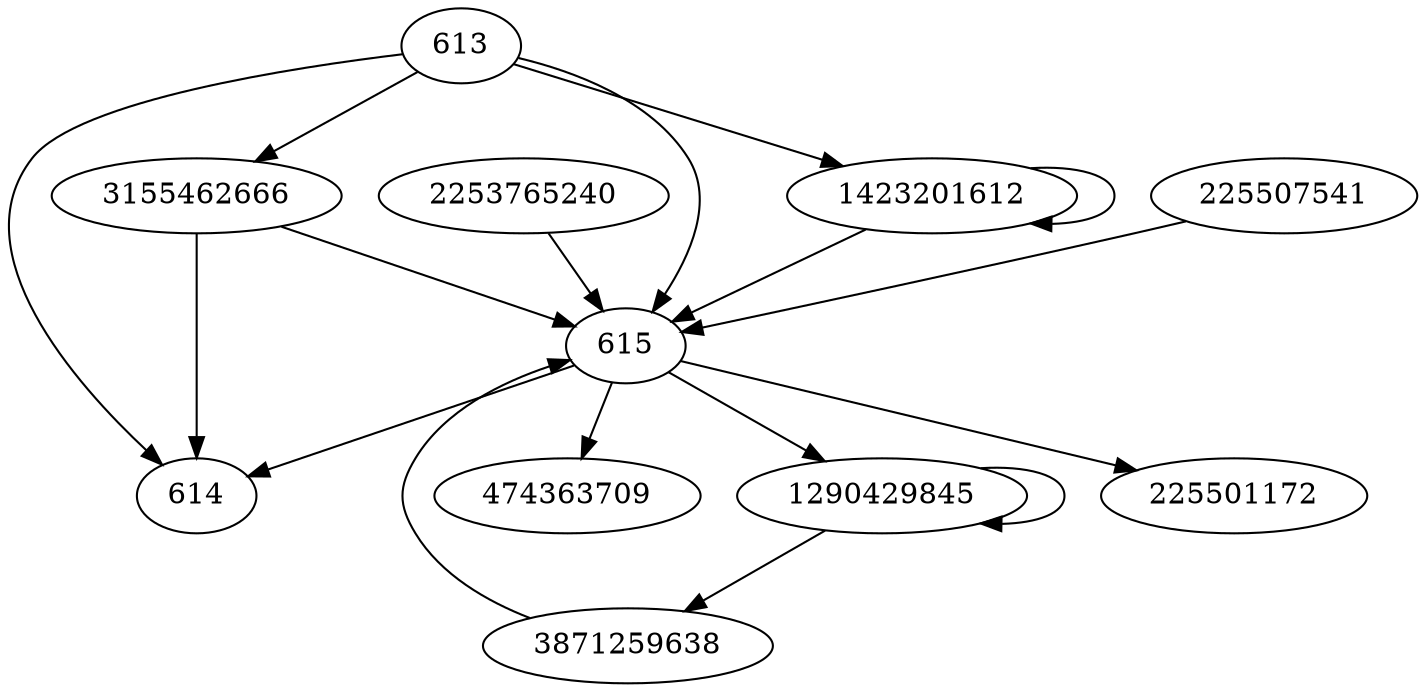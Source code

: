 digraph  {
613;
614;
615;
3155462666;
1423201612;
225501172;
225507541;
3871259638;
1290429845;
2253765240;
474363709;
613 -> 3155462666;
613 -> 1423201612;
613 -> 614;
613 -> 615;
615 -> 614;
615 -> 474363709;
615 -> 1290429845;
615 -> 225501172;
3155462666 -> 614;
3155462666 -> 615;
1423201612 -> 615;
1423201612 -> 1423201612;
225507541 -> 615;
3871259638 -> 615;
1290429845 -> 1290429845;
1290429845 -> 3871259638;
2253765240 -> 615;
}
